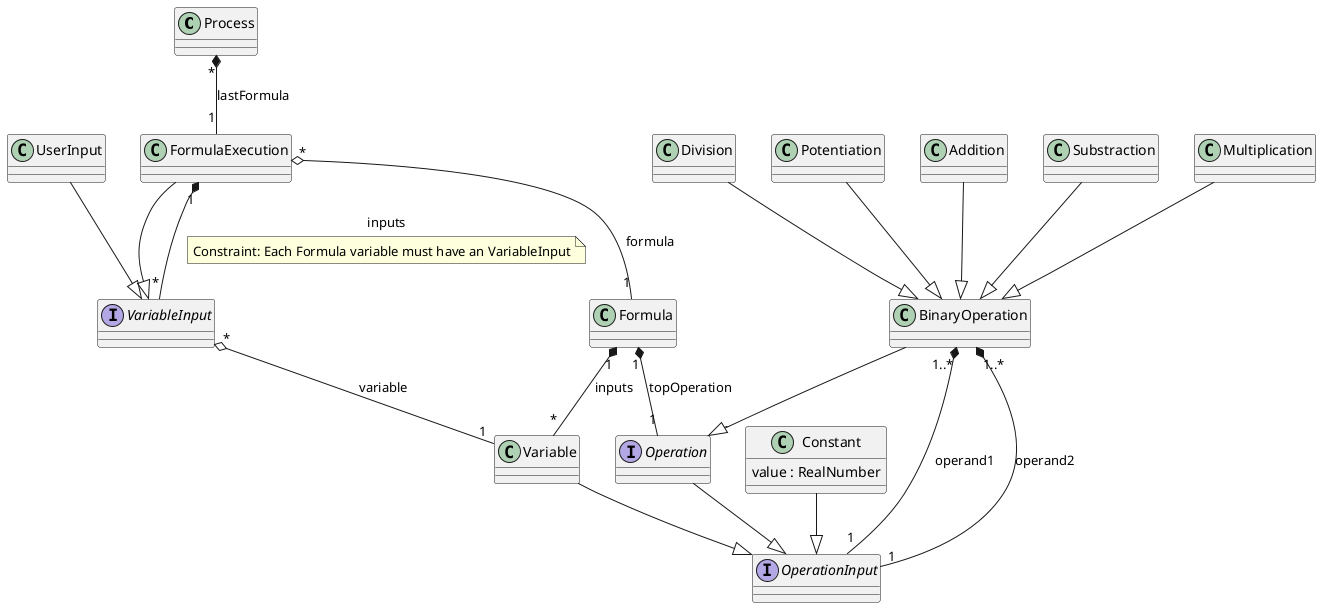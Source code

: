 @startuml
class Process {
}

class Formula {
}

class UserInput {
}

class FormulaExecution {
}

interface VariableInput {
}

class Variable {
}

interface OperationInput {
}

class Constant {
    value : RealNumber
}

interface Operation {
}

class Addition {
}

class Substraction {
}

class Multiplication {
}

class Division {
}

class Potentiation {
}

class BinaryOperation {
}

Process "*" *-- "1" FormulaExecution : lastFormula

Formula  "1" *-- "*" Variable : inputs

UserInput --|> VariableInput
FormulaExecution --|> VariableInput

VariableInput "*" o-- "1" Variable : variable

FormulaExecution "*" o-- "1" Formula : formula

FormulaExecution "1" *-- "*" VariableInput : inputs
note on link
    Constraint: Each Formula variable must have an VariableInput
end note

Formula "1" *-- "1" Operation : topOperation

BinaryOperation --|> Operation
Addition --|> BinaryOperation
Substraction --|> BinaryOperation
Multiplication --|> BinaryOperation
Division --|> BinaryOperation
Potentiation --|> BinaryOperation

Operation --|> OperationInput
Variable --|> OperationInput
Constant --|> OperationInput

BinaryOperation "1..*" *-- "1" OperationInput : operand1
BinaryOperation "1..*" *-- "1" OperationInput : operand2

@enduml